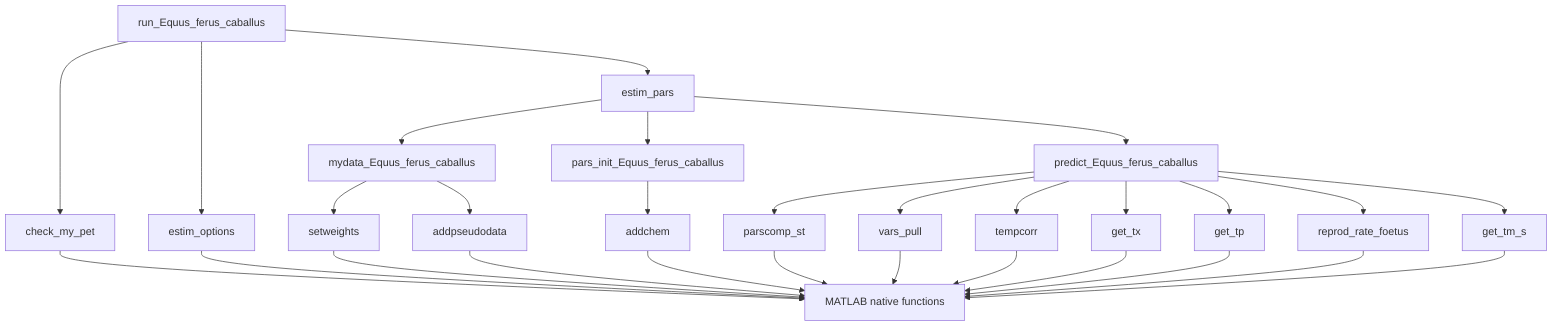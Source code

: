 graph TD
A[run_Equus_ferus_caballus] --> B[check_my_pet]
A --> C[estim_options]
A --> D[estim_pars]

D --> E[mydata_Equus_ferus_caballus]
D --> F[pars_init_Equus_ferus_caballus]
D --> G[predict_Equus_ferus_caballus]

E --> H[setweights]
E --> I[addpseudodata]

F --> J[addchem]

G --> K[parscomp_st]
G --> L[vars_pull]
G --> M[tempcorr]
G --> N[get_tx]
G --> O[get_tp]
G --> P[reprod_rate_foetus]
G --> Q[get_tm_s]

B --> R[MATLAB native functions]
C --> R
H --> R
I --> R
J --> R
K --> R
L --> R
M --> R
N --> R
O --> R
P --> R
Q --> R
